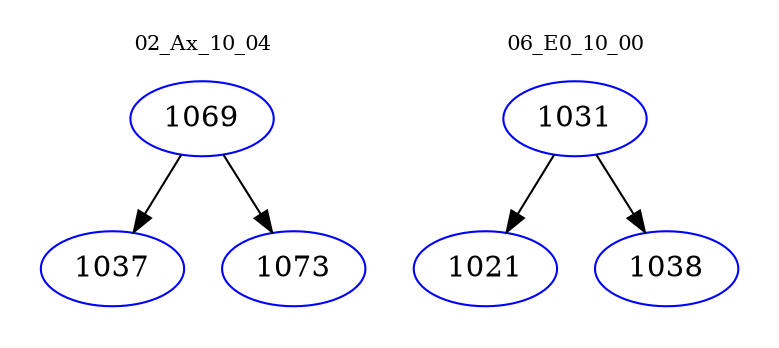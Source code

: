 digraph{
subgraph cluster_0 {
color = white
label = "02_Ax_10_04";
fontsize=10;
T0_1069 [label="1069", color="blue"]
T0_1069 -> T0_1037 [color="black"]
T0_1037 [label="1037", color="blue"]
T0_1069 -> T0_1073 [color="black"]
T0_1073 [label="1073", color="blue"]
}
subgraph cluster_1 {
color = white
label = "06_E0_10_00";
fontsize=10;
T1_1031 [label="1031", color="blue"]
T1_1031 -> T1_1021 [color="black"]
T1_1021 [label="1021", color="blue"]
T1_1031 -> T1_1038 [color="black"]
T1_1038 [label="1038", color="blue"]
}
}

